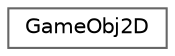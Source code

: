 digraph "Graphical Class Hierarchy"
{
 // LATEX_PDF_SIZE
  bgcolor="transparent";
  edge [fontname=Helvetica,fontsize=10,labelfontname=Helvetica,labelfontsize=10];
  node [fontname=Helvetica,fontsize=10,shape=box,height=0.2,width=0.4];
  rankdir="LR";
  Node0 [id="Node000000",label="GameObj2D",height=0.2,width=0.4,color="grey40", fillcolor="white", style="filled",URL="$class_game_obj2_d.html",tooltip=" "];
}
